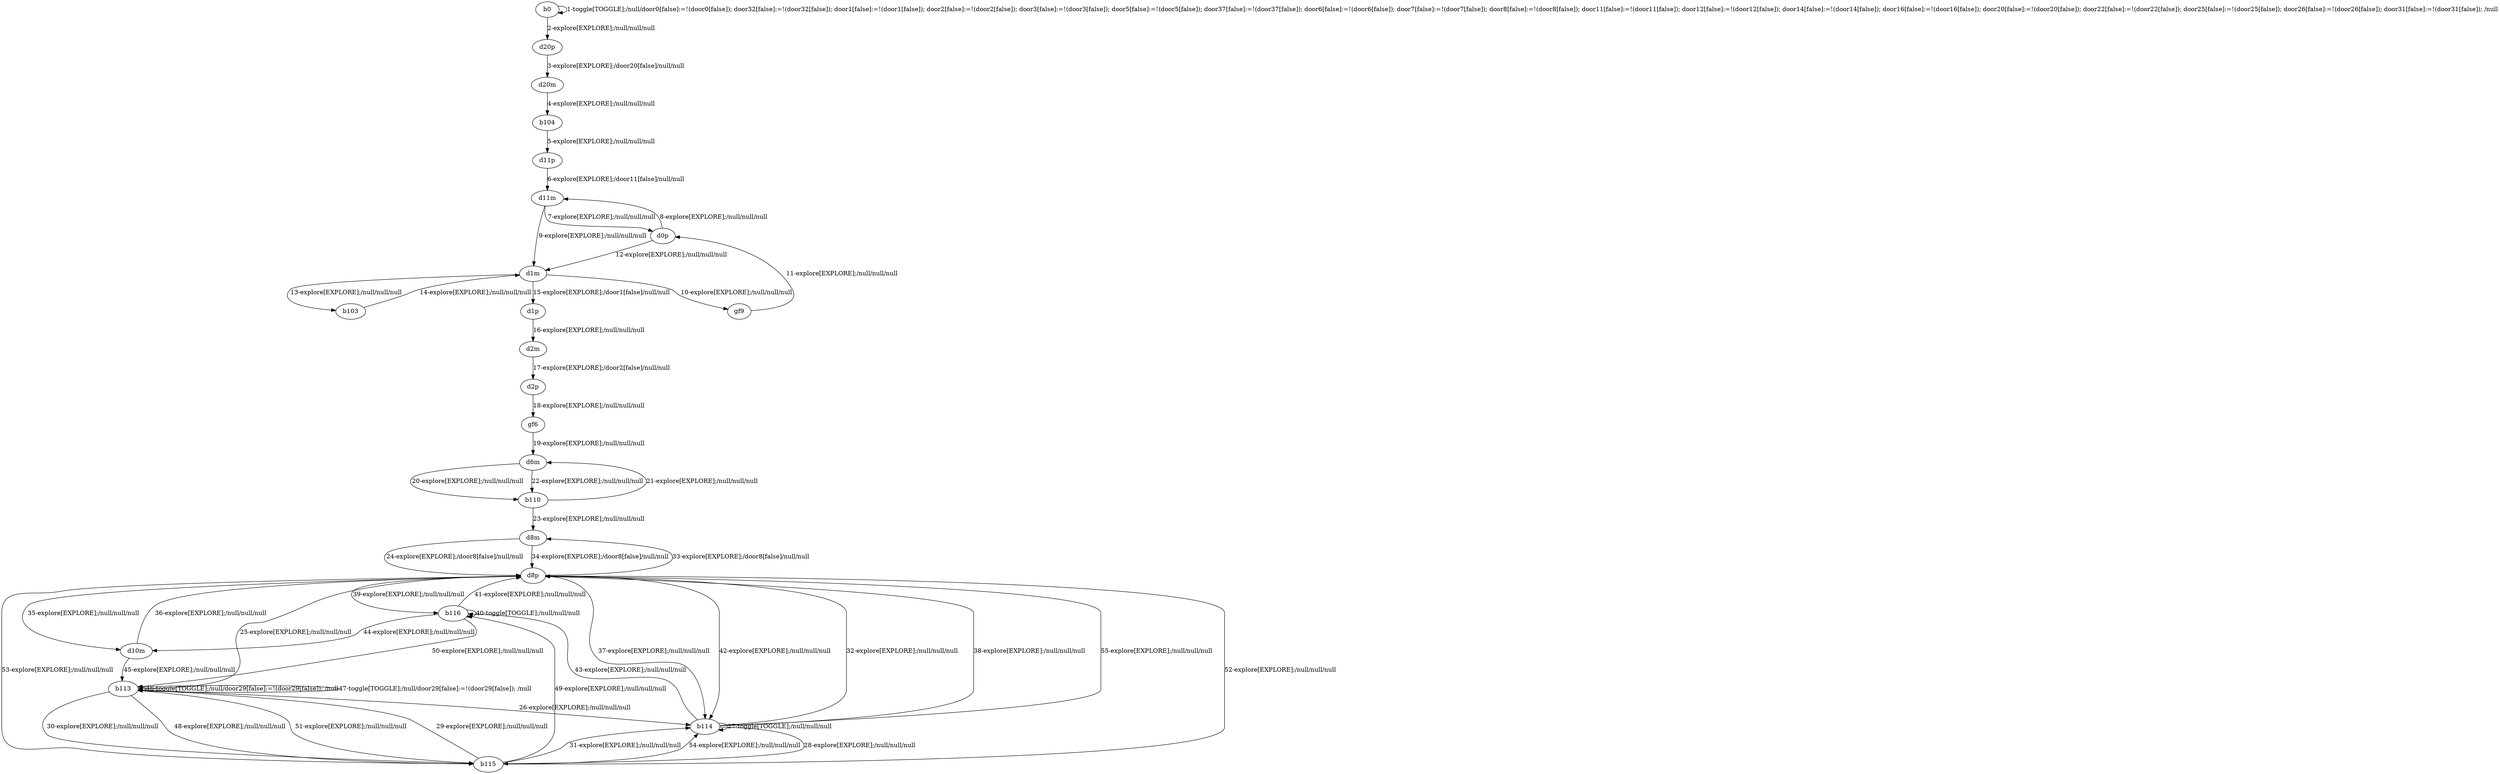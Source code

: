 # Total number of goals covered by this test: 7
# b115 --> b114
# b115 --> b116
# d8p --> d10m
# b115 --> d8p
# b113 --> b115
# d10m --> d8p
# b113 --> b114

digraph g {
"b0" -> "b0" [label = "1-toggle[TOGGLE];/null/door0[false]:=!(door0[false]); door32[false]:=!(door32[false]); door1[false]:=!(door1[false]); door2[false]:=!(door2[false]); door3[false]:=!(door3[false]); door5[false]:=!(door5[false]); door37[false]:=!(door37[false]); door6[false]:=!(door6[false]); door7[false]:=!(door7[false]); door8[false]:=!(door8[false]); door11[false]:=!(door11[false]); door12[false]:=!(door12[false]); door14[false]:=!(door14[false]); door16[false]:=!(door16[false]); door20[false]:=!(door20[false]); door22[false]:=!(door22[false]); door25[false]:=!(door25[false]); door26[false]:=!(door26[false]); door31[false]:=!(door31[false]); /null"];
"b0" -> "d20p" [label = "2-explore[EXPLORE];/null/null/null"];
"d20p" -> "d20m" [label = "3-explore[EXPLORE];/door20[false]/null/null"];
"d20m" -> "b104" [label = "4-explore[EXPLORE];/null/null/null"];
"b104" -> "d11p" [label = "5-explore[EXPLORE];/null/null/null"];
"d11p" -> "d11m" [label = "6-explore[EXPLORE];/door11[false]/null/null"];
"d11m" -> "d0p" [label = "7-explore[EXPLORE];/null/null/null"];
"d0p" -> "d11m" [label = "8-explore[EXPLORE];/null/null/null"];
"d11m" -> "d1m" [label = "9-explore[EXPLORE];/null/null/null"];
"d1m" -> "gf9" [label = "10-explore[EXPLORE];/null/null/null"];
"gf9" -> "d0p" [label = "11-explore[EXPLORE];/null/null/null"];
"d0p" -> "d1m" [label = "12-explore[EXPLORE];/null/null/null"];
"d1m" -> "b103" [label = "13-explore[EXPLORE];/null/null/null"];
"b103" -> "d1m" [label = "14-explore[EXPLORE];/null/null/null"];
"d1m" -> "d1p" [label = "15-explore[EXPLORE];/door1[false]/null/null"];
"d1p" -> "d2m" [label = "16-explore[EXPLORE];/null/null/null"];
"d2m" -> "d2p" [label = "17-explore[EXPLORE];/door2[false]/null/null"];
"d2p" -> "gf6" [label = "18-explore[EXPLORE];/null/null/null"];
"gf6" -> "d6m" [label = "19-explore[EXPLORE];/null/null/null"];
"d6m" -> "b110" [label = "20-explore[EXPLORE];/null/null/null"];
"b110" -> "d6m" [label = "21-explore[EXPLORE];/null/null/null"];
"d6m" -> "b110" [label = "22-explore[EXPLORE];/null/null/null"];
"b110" -> "d8m" [label = "23-explore[EXPLORE];/null/null/null"];
"d8m" -> "d8p" [label = "24-explore[EXPLORE];/door8[false]/null/null"];
"d8p" -> "b113" [label = "25-explore[EXPLORE];/null/null/null"];
"b113" -> "b114" [label = "26-explore[EXPLORE];/null/null/null"];
"b114" -> "b114" [label = "27-toggle[TOGGLE];/null/null/null"];
"b114" -> "b115" [label = "28-explore[EXPLORE];/null/null/null"];
"b115" -> "b113" [label = "29-explore[EXPLORE];/null/null/null"];
"b113" -> "b115" [label = "30-explore[EXPLORE];/null/null/null"];
"b115" -> "b114" [label = "31-explore[EXPLORE];/null/null/null"];
"b114" -> "d8p" [label = "32-explore[EXPLORE];/null/null/null"];
"d8p" -> "d8m" [label = "33-explore[EXPLORE];/door8[false]/null/null"];
"d8m" -> "d8p" [label = "34-explore[EXPLORE];/door8[false]/null/null"];
"d8p" -> "d10m" [label = "35-explore[EXPLORE];/null/null/null"];
"d10m" -> "d8p" [label = "36-explore[EXPLORE];/null/null/null"];
"d8p" -> "b114" [label = "37-explore[EXPLORE];/null/null/null"];
"b114" -> "d8p" [label = "38-explore[EXPLORE];/null/null/null"];
"d8p" -> "b116" [label = "39-explore[EXPLORE];/null/null/null"];
"b116" -> "b116" [label = "40-toggle[TOGGLE];/null/null/null"];
"b116" -> "d8p" [label = "41-explore[EXPLORE];/null/null/null"];
"d8p" -> "b114" [label = "42-explore[EXPLORE];/null/null/null"];
"b114" -> "b116" [label = "43-explore[EXPLORE];/null/null/null"];
"b116" -> "d10m" [label = "44-explore[EXPLORE];/null/null/null"];
"d10m" -> "b113" [label = "45-explore[EXPLORE];/null/null/null"];
"b113" -> "b113" [label = "46-toggle[TOGGLE];/null/door29[false]:=!(door29[false]); /null"];
"b113" -> "b113" [label = "47-toggle[TOGGLE];/null/door29[false]:=!(door29[false]); /null"];
"b113" -> "b115" [label = "48-explore[EXPLORE];/null/null/null"];
"b115" -> "b116" [label = "49-explore[EXPLORE];/null/null/null"];
"b116" -> "b113" [label = "50-explore[EXPLORE];/null/null/null"];
"b113" -> "b115" [label = "51-explore[EXPLORE];/null/null/null"];
"b115" -> "d8p" [label = "52-explore[EXPLORE];/null/null/null"];
"d8p" -> "b115" [label = "53-explore[EXPLORE];/null/null/null"];
"b115" -> "b114" [label = "54-explore[EXPLORE];/null/null/null"];
"b114" -> "d8p" [label = "55-explore[EXPLORE];/null/null/null"];
}